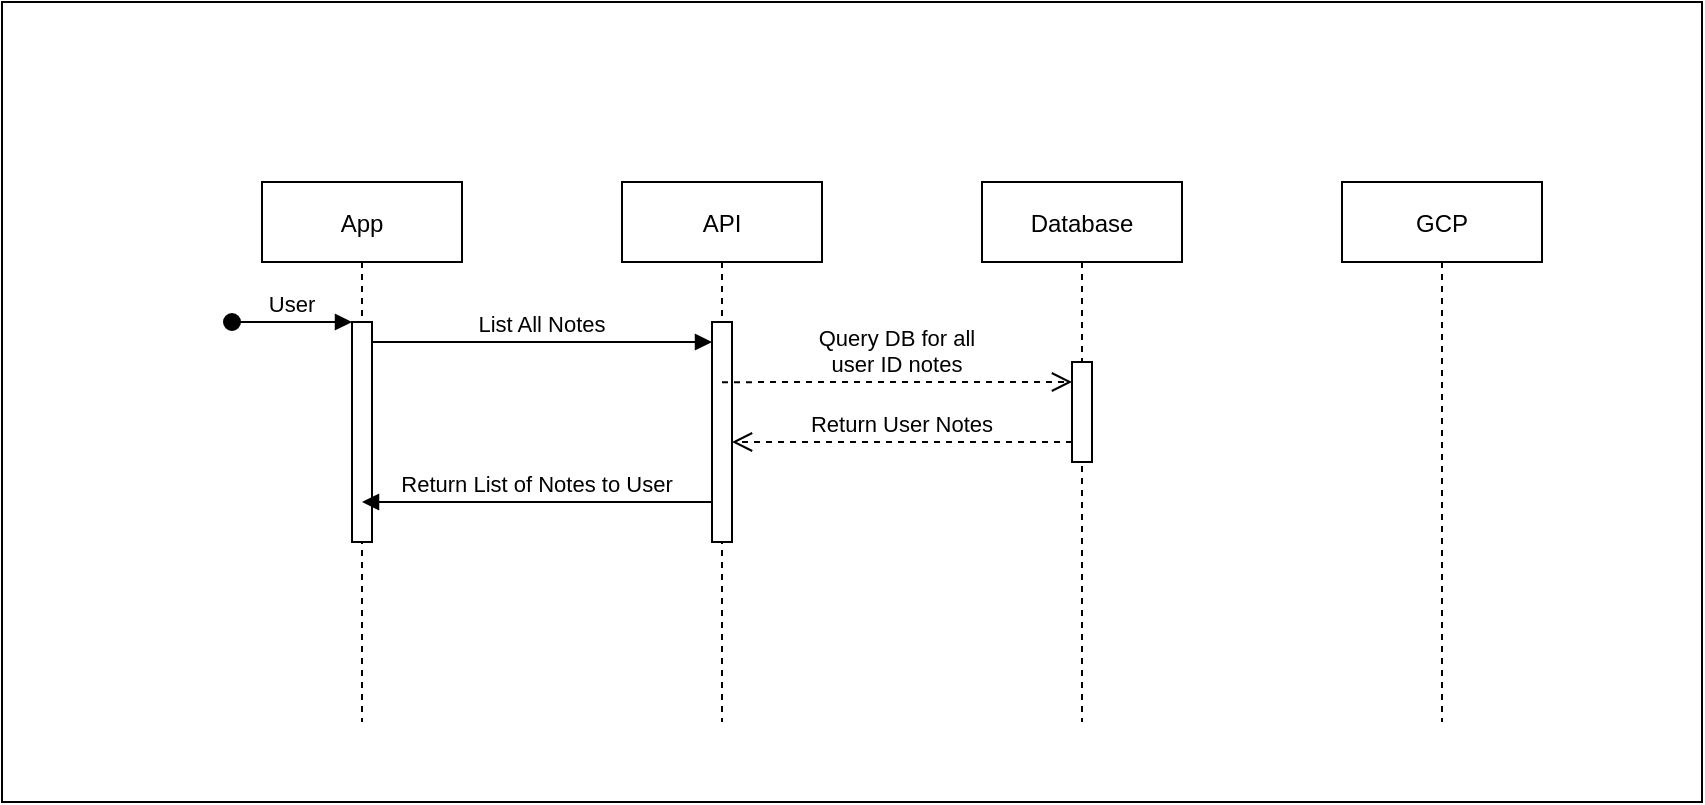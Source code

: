 <mxfile version="15.7.3" type="device"><diagram id="k3FtnxHVW7Ze3HeNnWiD" name="Page-1"><mxGraphModel dx="786" dy="448" grid="1" gridSize="10" guides="1" tooltips="1" connect="1" arrows="1" fold="1" page="1" pageScale="1" pageWidth="850" pageHeight="1100" math="0" shadow="0"><root><mxCell id="0"/><mxCell id="1" parent="0"/><mxCell id="LV2EWLxOnLieslYZIwpK-1" value="" style="rounded=0;whiteSpace=wrap;html=1;" vertex="1" parent="1"><mxGeometry width="850" height="400" as="geometry"/></mxCell><mxCell id="LV2EWLxOnLieslYZIwpK-2" value="App" style="shape=umlLifeline;perimeter=lifelinePerimeter;container=1;collapsible=0;recursiveResize=0;rounded=0;shadow=0;strokeWidth=1;" vertex="1" parent="1"><mxGeometry x="130" y="90" width="100" height="270" as="geometry"/></mxCell><mxCell id="LV2EWLxOnLieslYZIwpK-3" value="" style="points=[];perimeter=orthogonalPerimeter;rounded=0;shadow=0;strokeWidth=1;" vertex="1" parent="LV2EWLxOnLieslYZIwpK-2"><mxGeometry x="45" y="70" width="10" height="110" as="geometry"/></mxCell><mxCell id="LV2EWLxOnLieslYZIwpK-4" value="User" style="verticalAlign=bottom;startArrow=oval;endArrow=block;startSize=8;shadow=0;strokeWidth=1;" edge="1" parent="LV2EWLxOnLieslYZIwpK-2" target="LV2EWLxOnLieslYZIwpK-3"><mxGeometry relative="1" as="geometry"><mxPoint x="-15" y="70" as="sourcePoint"/></mxGeometry></mxCell><mxCell id="LV2EWLxOnLieslYZIwpK-5" value="API" style="shape=umlLifeline;perimeter=lifelinePerimeter;container=1;collapsible=0;recursiveResize=0;rounded=0;shadow=0;strokeWidth=1;" vertex="1" parent="1"><mxGeometry x="310" y="90" width="100" height="270" as="geometry"/></mxCell><mxCell id="LV2EWLxOnLieslYZIwpK-6" value="" style="points=[];perimeter=orthogonalPerimeter;rounded=0;shadow=0;strokeWidth=1;" vertex="1" parent="LV2EWLxOnLieslYZIwpK-5"><mxGeometry x="45" y="70" width="10" height="110" as="geometry"/></mxCell><mxCell id="LV2EWLxOnLieslYZIwpK-7" value="List All Notes" style="verticalAlign=bottom;endArrow=block;entryX=0;entryY=0;shadow=0;strokeWidth=1;" edge="1" parent="LV2EWLxOnLieslYZIwpK-5"><mxGeometry relative="1" as="geometry"><mxPoint x="-125" y="80" as="sourcePoint"/><mxPoint x="45" y="80.0" as="targetPoint"/><Array as="points"><mxPoint x="-60" y="80"/></Array></mxGeometry></mxCell><mxCell id="LV2EWLxOnLieslYZIwpK-8" value="Database" style="shape=umlLifeline;perimeter=lifelinePerimeter;container=1;collapsible=0;recursiveResize=0;rounded=0;shadow=0;strokeWidth=1;" vertex="1" parent="1"><mxGeometry x="490" y="90" width="100" height="270" as="geometry"/></mxCell><mxCell id="LV2EWLxOnLieslYZIwpK-9" value="" style="points=[];perimeter=orthogonalPerimeter;rounded=0;shadow=0;strokeWidth=1;" vertex="1" parent="LV2EWLxOnLieslYZIwpK-8"><mxGeometry x="45" y="90" width="10" height="50" as="geometry"/></mxCell><mxCell id="LV2EWLxOnLieslYZIwpK-10" value="GCP" style="shape=umlLifeline;perimeter=lifelinePerimeter;container=1;collapsible=0;recursiveResize=0;rounded=0;shadow=0;strokeWidth=1;" vertex="1" parent="1"><mxGeometry x="670" y="90" width="100" height="270" as="geometry"/></mxCell><mxCell id="LV2EWLxOnLieslYZIwpK-12" value="Return User Notes" style="verticalAlign=bottom;endArrow=open;dashed=1;endSize=8;exitX=0;exitY=0.95;shadow=0;strokeWidth=1;" edge="1" parent="1"><mxGeometry relative="1" as="geometry"><mxPoint x="365" y="220.0" as="targetPoint"/><mxPoint x="535" y="220.0" as="sourcePoint"/></mxGeometry></mxCell><mxCell id="LV2EWLxOnLieslYZIwpK-13" value="Return List of Notes to User" style="verticalAlign=bottom;endArrow=block;shadow=0;strokeWidth=1;" edge="1" parent="1"><mxGeometry relative="1" as="geometry"><mxPoint x="355" y="250" as="sourcePoint"/><mxPoint x="180" y="250" as="targetPoint"/></mxGeometry></mxCell><mxCell id="LV2EWLxOnLieslYZIwpK-14" value="Query DB for all &#10;user ID notes" style="verticalAlign=bottom;endArrow=open;dashed=1;endSize=8;exitX=1;exitY=0.167;shadow=0;strokeWidth=1;exitDx=0;exitDy=0;exitPerimeter=0;" edge="1" parent="1"><mxGeometry relative="1" as="geometry"><mxPoint x="535" y="190" as="targetPoint"/><mxPoint x="360" y="190.12" as="sourcePoint"/><Array as="points"><mxPoint x="395" y="190"/><mxPoint x="495" y="190"/></Array></mxGeometry></mxCell></root></mxGraphModel></diagram></mxfile>